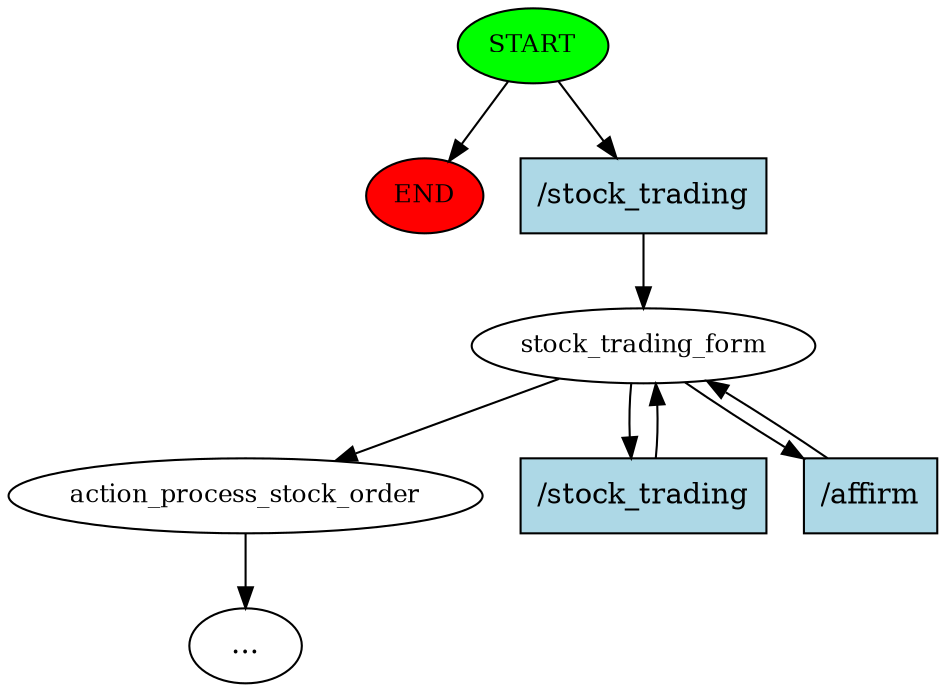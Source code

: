 digraph  {
0 [class="start active", fillcolor=green, fontsize=12, label=START, style=filled];
"-1" [class=end, fillcolor=red, fontsize=12, label=END, style=filled];
1 [class=active, fontsize=12, label=stock_trading_form];
2 [class="dashed active", fontsize=12, label=action_process_stock_order];
"-3" [class=ellipsis, label="..."];
7 [class="intent active", fillcolor=lightblue, label="/stock_trading", shape=rect, style=filled];
8 [class="intent active", fillcolor=lightblue, label="/stock_trading", shape=rect, style=filled];
9 [class="intent active", fillcolor=lightblue, label="/affirm", shape=rect, style=filled];
0 -> "-1"  [class="", key=NONE, label=""];
0 -> 7  [class=active, key=0];
1 -> 2  [class=active, key=NONE, label=""];
1 -> 8  [class=active, key=0];
1 -> 9  [class=active, key=0];
2 -> "-3"  [class="", key=NONE, label=""];
7 -> 1  [class=active, key=0];
8 -> 1  [class=active, key=0];
9 -> 1  [class=active, key=0];
}
